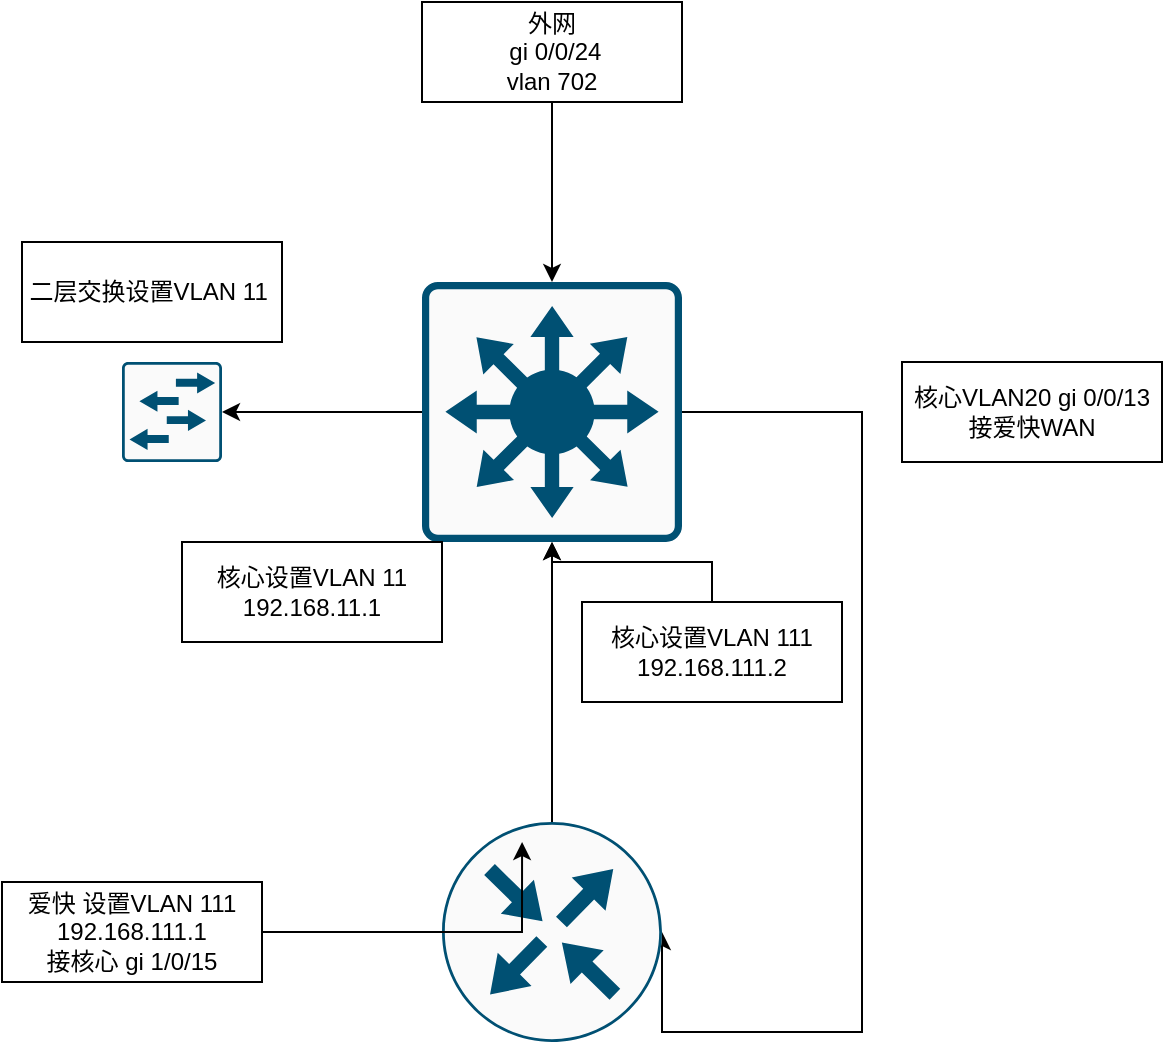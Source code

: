 <mxfile>
    <diagram id="MgrAAwHq-l5_ud4jZoOw" name="第 1 页">
        <mxGraphModel dx="858" dy="915" grid="1" gridSize="10" guides="1" tooltips="1" connect="1" arrows="1" fold="1" page="1" pageScale="1" pageWidth="1200" pageHeight="1920" math="0" shadow="0">
            <root>
                <mxCell id="0"/>
                <mxCell id="1" parent="0"/>
                <mxCell id="30" style="edgeStyle=orthogonalEdgeStyle;rounded=0;orthogonalLoop=1;jettySize=auto;html=1;entryX=1;entryY=0.5;entryDx=0;entryDy=0;entryPerimeter=0;" parent="1" source="3" target="4" edge="1">
                    <mxGeometry relative="1" as="geometry">
                        <mxPoint x="820" y="920" as="targetPoint"/>
                        <Array as="points">
                            <mxPoint x="720" y="605"/>
                            <mxPoint x="720" y="915"/>
                        </Array>
                    </mxGeometry>
                </mxCell>
                <mxCell id="26" style="edgeStyle=orthogonalEdgeStyle;rounded=0;orthogonalLoop=1;jettySize=auto;html=1;" parent="1" source="3" target="20" edge="1">
                    <mxGeometry relative="1" as="geometry"/>
                </mxCell>
                <mxCell id="3" value="" style="points=[[0.015,0.015,0],[0.985,0.015,0],[0.985,0.985,0],[0.015,0.985,0],[0.25,0,0],[0.5,0,0],[0.75,0,0],[1,0.25,0],[1,0.5,0],[1,0.75,0],[0.75,1,0],[0.5,1,0],[0.25,1,0],[0,0.75,0],[0,0.5,0],[0,0.25,0]];verticalLabelPosition=bottom;html=1;verticalAlign=top;aspect=fixed;align=center;pointerEvents=1;shape=mxgraph.cisco19.rect;prIcon=l3_switch;fillColor=#FAFAFA;strokeColor=#005073;" parent="1" vertex="1">
                    <mxGeometry x="500" y="540" width="130" height="130" as="geometry"/>
                </mxCell>
                <mxCell id="11" style="edgeStyle=orthogonalEdgeStyle;rounded=0;orthogonalLoop=1;jettySize=auto;html=1;entryX=0.5;entryY=1;entryDx=0;entryDy=0;entryPerimeter=0;" parent="1" source="4" target="3" edge="1">
                    <mxGeometry relative="1" as="geometry"/>
                </mxCell>
                <mxCell id="4" value="" style="points=[[0.5,0,0],[1,0.5,0],[0.5,1,0],[0,0.5,0],[0.145,0.145,0],[0.856,0.145,0],[0.855,0.856,0],[0.145,0.855,0]];verticalLabelPosition=bottom;html=1;verticalAlign=top;aspect=fixed;align=center;pointerEvents=1;shape=mxgraph.cisco19.rect;prIcon=router;fillColor=#FAFAFA;strokeColor=#005073;" parent="1" vertex="1">
                    <mxGeometry x="510" y="810" width="110" height="110" as="geometry"/>
                </mxCell>
                <mxCell id="15" style="edgeStyle=orthogonalEdgeStyle;rounded=0;orthogonalLoop=1;jettySize=auto;html=1;entryX=0.364;entryY=0.091;entryDx=0;entryDy=0;entryPerimeter=0;" parent="1" source="9" target="4" edge="1">
                    <mxGeometry relative="1" as="geometry">
                        <Array as="points">
                            <mxPoint x="550" y="865"/>
                        </Array>
                    </mxGeometry>
                </mxCell>
                <mxCell id="9" value="爱快 设置VLAN 111&lt;br&gt;192.168.111.1&lt;br&gt;接核心 gi 1/0/15" style="rounded=0;whiteSpace=wrap;html=1;" parent="1" vertex="1">
                    <mxGeometry x="290" y="840" width="130" height="50" as="geometry"/>
                </mxCell>
                <mxCell id="18" style="edgeStyle=orthogonalEdgeStyle;rounded=0;orthogonalLoop=1;jettySize=auto;html=1;entryX=0.5;entryY=1;entryDx=0;entryDy=0;entryPerimeter=0;" parent="1" source="16" target="3" edge="1">
                    <mxGeometry relative="1" as="geometry"/>
                </mxCell>
                <mxCell id="16" value="核心设置VLAN 111 192.168.111.2" style="rounded=0;whiteSpace=wrap;html=1;" parent="1" vertex="1">
                    <mxGeometry x="580" y="700" width="130" height="50" as="geometry"/>
                </mxCell>
                <mxCell id="20" value="" style="points=[[0.015,0.015,0],[0.985,0.015,0],[0.985,0.985,0],[0.015,0.985,0],[0.25,0,0],[0.5,0,0],[0.75,0,0],[1,0.25,0],[1,0.5,0],[1,0.75,0],[0.75,1,0],[0.5,1,0],[0.25,1,0],[0,0.75,0],[0,0.5,0],[0,0.25,0]];verticalLabelPosition=bottom;html=1;verticalAlign=top;aspect=fixed;align=center;pointerEvents=1;shape=mxgraph.cisco19.rect;prIcon=l2_switch;fillColor=#FAFAFA;strokeColor=#005073;" parent="1" vertex="1">
                    <mxGeometry x="350" y="580" width="50" height="50" as="geometry"/>
                </mxCell>
                <mxCell id="21" value="核心设置VLAN 11 192.168.11.1" style="rounded=0;whiteSpace=wrap;html=1;" parent="1" vertex="1">
                    <mxGeometry x="380" y="670" width="130" height="50" as="geometry"/>
                </mxCell>
                <mxCell id="25" value="二层交换设置VLAN 11&amp;nbsp;" style="rounded=0;whiteSpace=wrap;html=1;" parent="1" vertex="1">
                    <mxGeometry x="300" y="520" width="130" height="50" as="geometry"/>
                </mxCell>
                <mxCell id="29" style="edgeStyle=orthogonalEdgeStyle;rounded=0;orthogonalLoop=1;jettySize=auto;html=1;entryX=0.5;entryY=0;entryDx=0;entryDy=0;entryPerimeter=0;" parent="1" source="28" target="3" edge="1">
                    <mxGeometry relative="1" as="geometry"/>
                </mxCell>
                <mxCell id="28" value="外网&lt;br&gt;&amp;nbsp;gi 0/0/24&lt;br&gt;vlan 702" style="rounded=0;whiteSpace=wrap;html=1;" parent="1" vertex="1">
                    <mxGeometry x="500" y="400" width="130" height="50" as="geometry"/>
                </mxCell>
                <mxCell id="32" value="核心VLAN20 gi 0/0/13 接爱快WAN" style="rounded=0;whiteSpace=wrap;html=1;" parent="1" vertex="1">
                    <mxGeometry x="740" y="580" width="130" height="50" as="geometry"/>
                </mxCell>
            </root>
        </mxGraphModel>
    </diagram>
</mxfile>